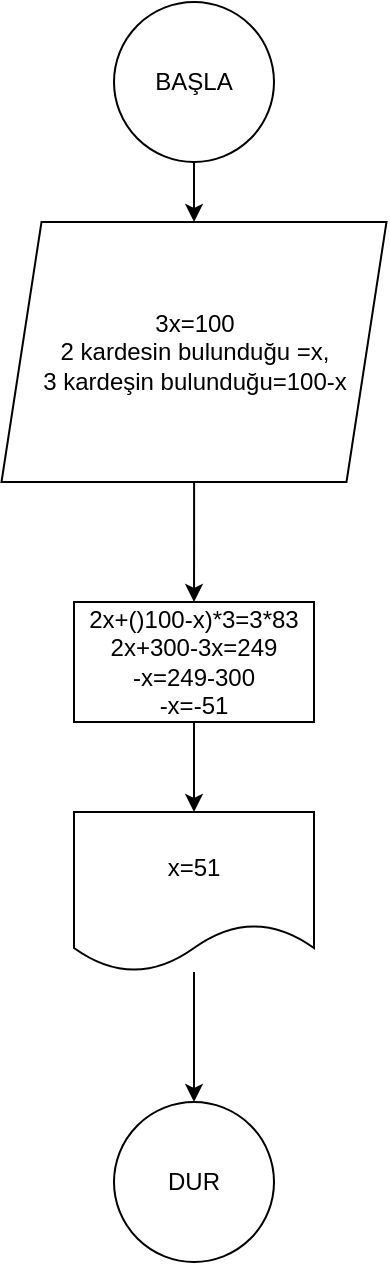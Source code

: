 <mxfile version="15.0.3" type="device"><diagram id="UU3vLt6cuEvUXYxMHrmV" name="Page-1"><mxGraphModel dx="1248" dy="677" grid="1" gridSize="10" guides="1" tooltips="1" connect="1" arrows="1" fold="1" page="1" pageScale="1" pageWidth="827" pageHeight="1169" math="0" shadow="0"><root><mxCell id="0"/><mxCell id="1" parent="0"/><mxCell id="C9kZpzx9JK5LwJdatt4q-1" value="DUR" style="ellipse;whiteSpace=wrap;html=1;aspect=fixed;" vertex="1" parent="1"><mxGeometry x="360" y="610" width="80" height="80" as="geometry"/></mxCell><mxCell id="C9kZpzx9JK5LwJdatt4q-4" value="" style="edgeStyle=orthogonalEdgeStyle;rounded=0;orthogonalLoop=1;jettySize=auto;html=1;" edge="1" parent="1" source="C9kZpzx9JK5LwJdatt4q-2" target="C9kZpzx9JK5LwJdatt4q-3"><mxGeometry relative="1" as="geometry"/></mxCell><mxCell id="C9kZpzx9JK5LwJdatt4q-2" value="BAŞLA" style="ellipse;whiteSpace=wrap;html=1;aspect=fixed;" vertex="1" parent="1"><mxGeometry x="360" y="60" width="80" height="80" as="geometry"/></mxCell><mxCell id="C9kZpzx9JK5LwJdatt4q-6" value="" style="edgeStyle=orthogonalEdgeStyle;rounded=0;orthogonalLoop=1;jettySize=auto;html=1;" edge="1" parent="1" source="C9kZpzx9JK5LwJdatt4q-3" target="C9kZpzx9JK5LwJdatt4q-5"><mxGeometry relative="1" as="geometry"/></mxCell><mxCell id="C9kZpzx9JK5LwJdatt4q-3" value="3x=100&lt;br&gt;2 kardesin bulunduğu =x,&lt;br&gt;3 kardeşin bulunduğu=100-x&lt;br&gt;" style="shape=parallelogram;perimeter=parallelogramPerimeter;whiteSpace=wrap;html=1;fixedSize=1;" vertex="1" parent="1"><mxGeometry x="303.75" y="170" width="192.5" height="130" as="geometry"/></mxCell><mxCell id="C9kZpzx9JK5LwJdatt4q-8" value="" style="edgeStyle=orthogonalEdgeStyle;rounded=0;orthogonalLoop=1;jettySize=auto;html=1;" edge="1" parent="1" source="C9kZpzx9JK5LwJdatt4q-5" target="C9kZpzx9JK5LwJdatt4q-7"><mxGeometry relative="1" as="geometry"/></mxCell><mxCell id="C9kZpzx9JK5LwJdatt4q-5" value="2x+()100-x)*3=3*83&lt;br&gt;2x+300-3x=249&lt;br&gt;-x=249-300&lt;br&gt;-x=-51" style="rounded=0;whiteSpace=wrap;html=1;" vertex="1" parent="1"><mxGeometry x="340" y="360" width="120" height="60" as="geometry"/></mxCell><mxCell id="C9kZpzx9JK5LwJdatt4q-9" value="" style="edgeStyle=orthogonalEdgeStyle;rounded=0;orthogonalLoop=1;jettySize=auto;html=1;" edge="1" parent="1" source="C9kZpzx9JK5LwJdatt4q-7" target="C9kZpzx9JK5LwJdatt4q-1"><mxGeometry relative="1" as="geometry"/></mxCell><mxCell id="C9kZpzx9JK5LwJdatt4q-7" value="x=51" style="shape=document;whiteSpace=wrap;html=1;boundedLbl=1;" vertex="1" parent="1"><mxGeometry x="340" y="465" width="120" height="80" as="geometry"/></mxCell></root></mxGraphModel></diagram></mxfile>